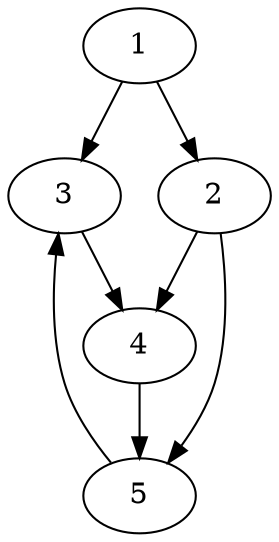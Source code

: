 digraph {
	1 -> 3 [dir=forward]
	1 -> 2 [dir=forward]
	2 -> 5 [dir=forward]
	2 -> 4 [dir=forward]
	3 -> 4 [dir=forward]
	4 -> 5 [dir=forward]
	5 -> 3 [dir=forward]
}
